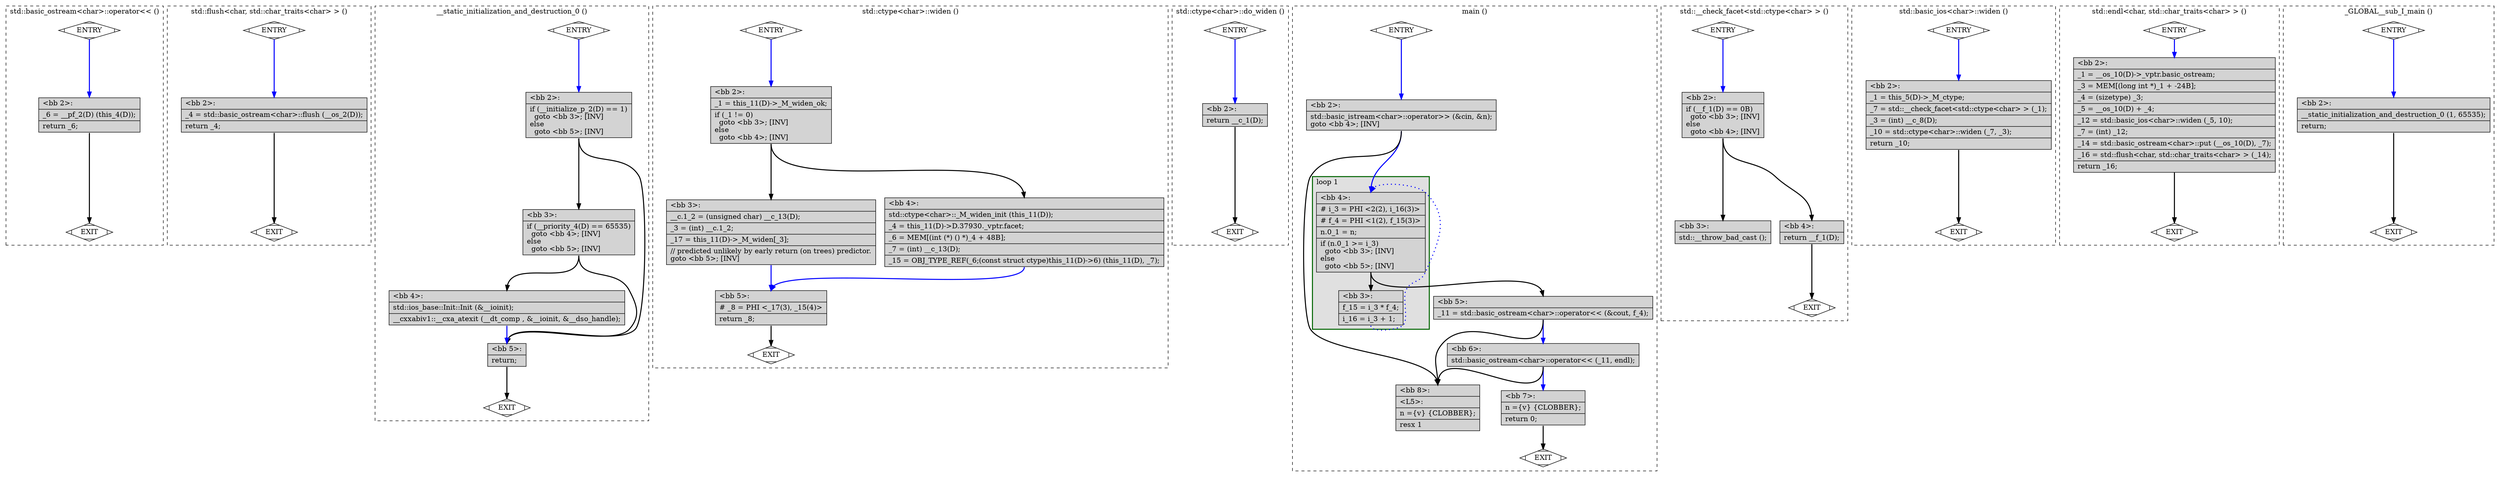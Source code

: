 digraph "factorial.cpp.034t.ethread" {
overlap=false;
subgraph "cluster_std::basic_ostream<char>::operator<<" {
	style="dashed";
	color="black";
	label="std::basic_ostream<char>::operator<< ()";
	fn_2040_basic_block_0 [shape=Mdiamond,style=filled,fillcolor=white,label="ENTRY"];

	fn_2040_basic_block_1 [shape=Mdiamond,style=filled,fillcolor=white,label="EXIT"];

	fn_2040_basic_block_2 [shape=record,style=filled,fillcolor=lightgrey,label="{\<bb\ 2\>:\l\
|_6\ =\ __pf_2(D)\ (this_4(D));\l\
|return\ _6;\l\
}"];

	fn_2040_basic_block_0:s -> fn_2040_basic_block_2:n [style="solid,bold",color=blue,weight=100,constraint=true];
	fn_2040_basic_block_2:s -> fn_2040_basic_block_1:n [style="solid,bold",color=black,weight=10,constraint=true];
	fn_2040_basic_block_0:s -> fn_2040_basic_block_1:n [style="invis",constraint=true];
}
subgraph "cluster_std::flush<char, std::char_traits<char> >" {
	style="dashed";
	color="black";
	label="std::flush<char, std::char_traits<char> > ()";
	fn_2119_basic_block_0 [shape=Mdiamond,style=filled,fillcolor=white,label="ENTRY"];

	fn_2119_basic_block_1 [shape=Mdiamond,style=filled,fillcolor=white,label="EXIT"];

	fn_2119_basic_block_2 [shape=record,style=filled,fillcolor=lightgrey,label="{\<bb\ 2\>:\l\
|_4\ =\ std::basic_ostream\<char\>::flush\ (__os_2(D));\l\
|return\ _4;\l\
}"];

	fn_2119_basic_block_0:s -> fn_2119_basic_block_2:n [style="solid,bold",color=blue,weight=100,constraint=true];
	fn_2119_basic_block_2:s -> fn_2119_basic_block_1:n [style="solid,bold",color=black,weight=10,constraint=true];
	fn_2119_basic_block_0:s -> fn_2119_basic_block_1:n [style="invis",constraint=true];
}
subgraph "cluster___static_initialization_and_destruction_0" {
	style="dashed";
	color="black";
	label="__static_initialization_and_destruction_0 ()";
	fn_2278_basic_block_0 [shape=Mdiamond,style=filled,fillcolor=white,label="ENTRY"];

	fn_2278_basic_block_1 [shape=Mdiamond,style=filled,fillcolor=white,label="EXIT"];

	fn_2278_basic_block_2 [shape=record,style=filled,fillcolor=lightgrey,label="{\<bb\ 2\>:\l\
|if\ (__initialize_p_2(D)\ ==\ 1)\l\
\ \ goto\ \<bb\ 3\>;\ [INV]\l\
else\l\
\ \ goto\ \<bb\ 5\>;\ [INV]\l\
}"];

	fn_2278_basic_block_3 [shape=record,style=filled,fillcolor=lightgrey,label="{\<bb\ 3\>:\l\
|if\ (__priority_4(D)\ ==\ 65535)\l\
\ \ goto\ \<bb\ 4\>;\ [INV]\l\
else\l\
\ \ goto\ \<bb\ 5\>;\ [INV]\l\
}"];

	fn_2278_basic_block_4 [shape=record,style=filled,fillcolor=lightgrey,label="{\<bb\ 4\>:\l\
|std::ios_base::Init::Init\ (&__ioinit);\l\
|__cxxabiv1::__cxa_atexit\ (__dt_comp\ ,\ &__ioinit,\ &__dso_handle);\l\
}"];

	fn_2278_basic_block_5 [shape=record,style=filled,fillcolor=lightgrey,label="{\<bb\ 5\>:\l\
|return;\l\
}"];

	fn_2278_basic_block_0:s -> fn_2278_basic_block_2:n [style="solid,bold",color=blue,weight=100,constraint=true];
	fn_2278_basic_block_2:s -> fn_2278_basic_block_3:n [style="solid,bold",color=black,weight=10,constraint=true];
	fn_2278_basic_block_2:s -> fn_2278_basic_block_5:n [style="solid,bold",color=black,weight=10,constraint=true];
	fn_2278_basic_block_3:s -> fn_2278_basic_block_4:n [style="solid,bold",color=black,weight=10,constraint=true];
	fn_2278_basic_block_3:s -> fn_2278_basic_block_5:n [style="solid,bold",color=black,weight=10,constraint=true];
	fn_2278_basic_block_4:s -> fn_2278_basic_block_5:n [style="solid,bold",color=blue,weight=100,constraint=true];
	fn_2278_basic_block_5:s -> fn_2278_basic_block_1:n [style="solid,bold",color=black,weight=10,constraint=true];
	fn_2278_basic_block_0:s -> fn_2278_basic_block_1:n [style="invis",constraint=true];
}
subgraph "cluster_std::ctype<char>::widen" {
	style="dashed";
	color="black";
	label="std::ctype<char>::widen ()";
	fn_1526_basic_block_0 [shape=Mdiamond,style=filled,fillcolor=white,label="ENTRY"];

	fn_1526_basic_block_1 [shape=Mdiamond,style=filled,fillcolor=white,label="EXIT"];

	fn_1526_basic_block_2 [shape=record,style=filled,fillcolor=lightgrey,label="{\<bb\ 2\>:\l\
|_1\ =\ this_11(D)-\>_M_widen_ok;\l\
|if\ (_1\ !=\ 0)\l\
\ \ goto\ \<bb\ 3\>;\ [INV]\l\
else\l\
\ \ goto\ \<bb\ 4\>;\ [INV]\l\
}"];

	fn_1526_basic_block_3 [shape=record,style=filled,fillcolor=lightgrey,label="{\<bb\ 3\>:\l\
|__c.1_2\ =\ (unsigned\ char)\ __c_13(D);\l\
|_3\ =\ (int)\ __c.1_2;\l\
|_17\ =\ this_11(D)-\>_M_widen[_3];\l\
|//\ predicted\ unlikely\ by\ early\ return\ (on\ trees)\ predictor.\l\
goto\ \<bb\ 5\>;\ [INV]\l\
}"];

	fn_1526_basic_block_4 [shape=record,style=filled,fillcolor=lightgrey,label="{\<bb\ 4\>:\l\
|std::ctype\<char\>::_M_widen_init\ (this_11(D));\l\
|_4\ =\ this_11(D)-\>D.37930._vptr.facet;\l\
|_6\ =\ MEM[(int\ (*)\ ()\ *)_4\ +\ 48B];\l\
|_7\ =\ (int)\ __c_13(D);\l\
|_15\ =\ OBJ_TYPE_REF(_6;(const\ struct\ ctype)this_11(D)-\>6)\ (this_11(D),\ _7);\l\
}"];

	fn_1526_basic_block_5 [shape=record,style=filled,fillcolor=lightgrey,label="{\<bb\ 5\>:\l\
|#\ _8\ =\ PHI\ \<_17(3),\ _15(4)\>\l\
|return\ _8;\l\
}"];

	fn_1526_basic_block_0:s -> fn_1526_basic_block_2:n [style="solid,bold",color=blue,weight=100,constraint=true];
	fn_1526_basic_block_2:s -> fn_1526_basic_block_3:n [style="solid,bold",color=black,weight=10,constraint=true];
	fn_1526_basic_block_2:s -> fn_1526_basic_block_4:n [style="solid,bold",color=black,weight=10,constraint=true];
	fn_1526_basic_block_3:s -> fn_1526_basic_block_5:n [style="solid,bold",color=blue,weight=100,constraint=true];
	fn_1526_basic_block_4:s -> fn_1526_basic_block_5:n [style="solid,bold",color=blue,weight=100,constraint=true];
	fn_1526_basic_block_5:s -> fn_1526_basic_block_1:n [style="solid,bold",color=black,weight=10,constraint=true];
	fn_1526_basic_block_0:s -> fn_1526_basic_block_1:n [style="invis",constraint=true];
}
subgraph "cluster_std::ctype<char>::do_widen" {
	style="dashed";
	color="black";
	label="std::ctype<char>::do_widen ()";
	fn_1531_basic_block_0 [shape=Mdiamond,style=filled,fillcolor=white,label="ENTRY"];

	fn_1531_basic_block_1 [shape=Mdiamond,style=filled,fillcolor=white,label="EXIT"];

	fn_1531_basic_block_2 [shape=record,style=filled,fillcolor=lightgrey,label="{\<bb\ 2\>:\l\
|return\ __c_1(D);\l\
}"];

	fn_1531_basic_block_0:s -> fn_1531_basic_block_2:n [style="solid,bold",color=blue,weight=100,constraint=true];
	fn_1531_basic_block_2:s -> fn_1531_basic_block_1:n [style="solid,bold",color=black,weight=10,constraint=true];
	fn_1531_basic_block_0:s -> fn_1531_basic_block_1:n [style="invis",constraint=true];
}
subgraph "cluster_main" {
	style="dashed";
	color="black";
	label="main ()";
	subgraph cluster_1778_1 {
	style="filled";
	color="darkgreen";
	fillcolor="grey88";
	label="loop 1";
	labeljust=l;
	penwidth=2;
	fn_1778_basic_block_4 [shape=record,style=filled,fillcolor=lightgrey,label="{\<bb\ 4\>:\l\
|#\ i_3\ =\ PHI\ \<2(2),\ i_16(3)\>\l\
|#\ f_4\ =\ PHI\ \<1(2),\ f_15(3)\>\l\
|n.0_1\ =\ n;\l\
|if\ (n.0_1\ \>=\ i_3)\l\
\ \ goto\ \<bb\ 3\>;\ [INV]\l\
else\l\
\ \ goto\ \<bb\ 5\>;\ [INV]\l\
}"];

	fn_1778_basic_block_3 [shape=record,style=filled,fillcolor=lightgrey,label="{\<bb\ 3\>:\l\
|f_15\ =\ i_3\ *\ f_4;\l\
|i_16\ =\ i_3\ +\ 1;\l\
}"];

	}
	fn_1778_basic_block_0 [shape=Mdiamond,style=filled,fillcolor=white,label="ENTRY"];

	fn_1778_basic_block_1 [shape=Mdiamond,style=filled,fillcolor=white,label="EXIT"];

	fn_1778_basic_block_2 [shape=record,style=filled,fillcolor=lightgrey,label="{\<bb\ 2\>:\l\
|std::basic_istream\<char\>::operator\>\>\ (&cin,\ &n);\l\
goto\ \<bb\ 4\>;\ [INV]\l\
}"];

	fn_1778_basic_block_5 [shape=record,style=filled,fillcolor=lightgrey,label="{\<bb\ 5\>:\l\
|_11\ =\ std::basic_ostream\<char\>::operator\<\<\ (&cout,\ f_4);\l\
}"];

	fn_1778_basic_block_6 [shape=record,style=filled,fillcolor=lightgrey,label="{\<bb\ 6\>:\l\
|std::basic_ostream\<char\>::operator\<\<\ (_11,\ endl);\l\
}"];

	fn_1778_basic_block_7 [shape=record,style=filled,fillcolor=lightgrey,label="{\<bb\ 7\>:\l\
|n\ =\{v\}\ \{CLOBBER\};\l\
|return\ 0;\l\
}"];

	fn_1778_basic_block_8 [shape=record,style=filled,fillcolor=lightgrey,label="{\<bb\ 8\>:\l\
|\<L5\>:\l\
|n\ =\{v\}\ \{CLOBBER\};\l\
|resx\ 1\l\
}"];

	fn_1778_basic_block_0:s -> fn_1778_basic_block_2:n [style="solid,bold",color=blue,weight=100,constraint=true];
	fn_1778_basic_block_2:s -> fn_1778_basic_block_8:n [style="solid,bold",color=black,weight=10,constraint=true];
	fn_1778_basic_block_2:s -> fn_1778_basic_block_4:n [style="solid,bold",color=blue,weight=100,constraint=true];
	fn_1778_basic_block_3:s -> fn_1778_basic_block_4:n [style="dotted,bold",color=blue,weight=10,constraint=false];
	fn_1778_basic_block_4:s -> fn_1778_basic_block_3:n [style="solid,bold",color=black,weight=10,constraint=true];
	fn_1778_basic_block_4:s -> fn_1778_basic_block_5:n [style="solid,bold",color=black,weight=10,constraint=true];
	fn_1778_basic_block_5:s -> fn_1778_basic_block_8:n [style="solid,bold",color=black,weight=10,constraint=true];
	fn_1778_basic_block_5:s -> fn_1778_basic_block_6:n [style="solid,bold",color=blue,weight=100,constraint=true];
	fn_1778_basic_block_6:s -> fn_1778_basic_block_8:n [style="solid,bold",color=black,weight=10,constraint=true];
	fn_1778_basic_block_6:s -> fn_1778_basic_block_7:n [style="solid,bold",color=blue,weight=100,constraint=true];
	fn_1778_basic_block_7:s -> fn_1778_basic_block_1:n [style="solid,bold",color=black,weight=10,constraint=true];
	fn_1778_basic_block_0:s -> fn_1778_basic_block_1:n [style="invis",constraint=true];
}
subgraph "cluster_std::__check_facet<std::ctype<char> >" {
	style="dashed";
	color="black";
	label="std::__check_facet<std::ctype<char> > ()";
	fn_2154_basic_block_0 [shape=Mdiamond,style=filled,fillcolor=white,label="ENTRY"];

	fn_2154_basic_block_1 [shape=Mdiamond,style=filled,fillcolor=white,label="EXIT"];

	fn_2154_basic_block_2 [shape=record,style=filled,fillcolor=lightgrey,label="{\<bb\ 2\>:\l\
|if\ (__f_1(D)\ ==\ 0B)\l\
\ \ goto\ \<bb\ 3\>;\ [INV]\l\
else\l\
\ \ goto\ \<bb\ 4\>;\ [INV]\l\
}"];

	fn_2154_basic_block_3 [shape=record,style=filled,fillcolor=lightgrey,label="{\<bb\ 3\>:\l\
|std::__throw_bad_cast\ ();\l\
}"];

	fn_2154_basic_block_4 [shape=record,style=filled,fillcolor=lightgrey,label="{\<bb\ 4\>:\l\
|return\ __f_1(D);\l\
}"];

	fn_2154_basic_block_0:s -> fn_2154_basic_block_2:n [style="solid,bold",color=blue,weight=100,constraint=true];
	fn_2154_basic_block_2:s -> fn_2154_basic_block_3:n [style="solid,bold",color=black,weight=10,constraint=true];
	fn_2154_basic_block_2:s -> fn_2154_basic_block_4:n [style="solid,bold",color=black,weight=10,constraint=true];
	fn_2154_basic_block_4:s -> fn_2154_basic_block_1:n [style="solid,bold",color=black,weight=10,constraint=true];
	fn_2154_basic_block_0:s -> fn_2154_basic_block_1:n [style="invis",constraint=true];
}
subgraph "cluster_std::basic_ios<char>::widen" {
	style="dashed";
	color="black";
	label="std::basic_ios<char>::widen ()";
	fn_2118_basic_block_0 [shape=Mdiamond,style=filled,fillcolor=white,label="ENTRY"];

	fn_2118_basic_block_1 [shape=Mdiamond,style=filled,fillcolor=white,label="EXIT"];

	fn_2118_basic_block_2 [shape=record,style=filled,fillcolor=lightgrey,label="{\<bb\ 2\>:\l\
|_1\ =\ this_5(D)-\>_M_ctype;\l\
|_7\ =\ std::__check_facet\<std::ctype\<char\>\ \>\ (_1);\l\
|_3\ =\ (int)\ __c_8(D);\l\
|_10\ =\ std::ctype\<char\>::widen\ (_7,\ _3);\l\
|return\ _10;\l\
}"];

	fn_2118_basic_block_0:s -> fn_2118_basic_block_2:n [style="solid,bold",color=blue,weight=100,constraint=true];
	fn_2118_basic_block_2:s -> fn_2118_basic_block_1:n [style="solid,bold",color=black,weight=10,constraint=true];
	fn_2118_basic_block_0:s -> fn_2118_basic_block_1:n [style="invis",constraint=true];
}
subgraph "cluster_std::endl<char, std::char_traits<char> >" {
	style="dashed";
	color="black";
	label="std::endl<char, std::char_traits<char> > ()";
	fn_2039_basic_block_0 [shape=Mdiamond,style=filled,fillcolor=white,label="ENTRY"];

	fn_2039_basic_block_1 [shape=Mdiamond,style=filled,fillcolor=white,label="EXIT"];

	fn_2039_basic_block_2 [shape=record,style=filled,fillcolor=lightgrey,label="{\<bb\ 2\>:\l\
|_1\ =\ __os_10(D)-\>_vptr.basic_ostream;\l\
|_3\ =\ MEM[(long\ int\ *)_1\ +\ -24B];\l\
|_4\ =\ (sizetype)\ _3;\l\
|_5\ =\ __os_10(D)\ +\ _4;\l\
|_12\ =\ std::basic_ios\<char\>::widen\ (_5,\ 10);\l\
|_7\ =\ (int)\ _12;\l\
|_14\ =\ std::basic_ostream\<char\>::put\ (__os_10(D),\ _7);\l\
|_16\ =\ std::flush\<char,\ std::char_traits\<char\>\ \>\ (_14);\l\
|return\ _16;\l\
}"];

	fn_2039_basic_block_0:s -> fn_2039_basic_block_2:n [style="solid,bold",color=blue,weight=100,constraint=true];
	fn_2039_basic_block_2:s -> fn_2039_basic_block_1:n [style="solid,bold",color=black,weight=10,constraint=true];
	fn_2039_basic_block_0:s -> fn_2039_basic_block_1:n [style="invis",constraint=true];
}
subgraph "cluster__GLOBAL__sub_I_main" {
	style="dashed";
	color="black";
	label="_GLOBAL__sub_I_main ()";
	fn_2279_basic_block_0 [shape=Mdiamond,style=filled,fillcolor=white,label="ENTRY"];

	fn_2279_basic_block_1 [shape=Mdiamond,style=filled,fillcolor=white,label="EXIT"];

	fn_2279_basic_block_2 [shape=record,style=filled,fillcolor=lightgrey,label="{\<bb\ 2\>:\l\
|__static_initialization_and_destruction_0\ (1,\ 65535);\l\
|return;\l\
}"];

	fn_2279_basic_block_0:s -> fn_2279_basic_block_2:n [style="solid,bold",color=blue,weight=100,constraint=true];
	fn_2279_basic_block_2:s -> fn_2279_basic_block_1:n [style="solid,bold",color=black,weight=10,constraint=true];
	fn_2279_basic_block_0:s -> fn_2279_basic_block_1:n [style="invis",constraint=true];
}
}
